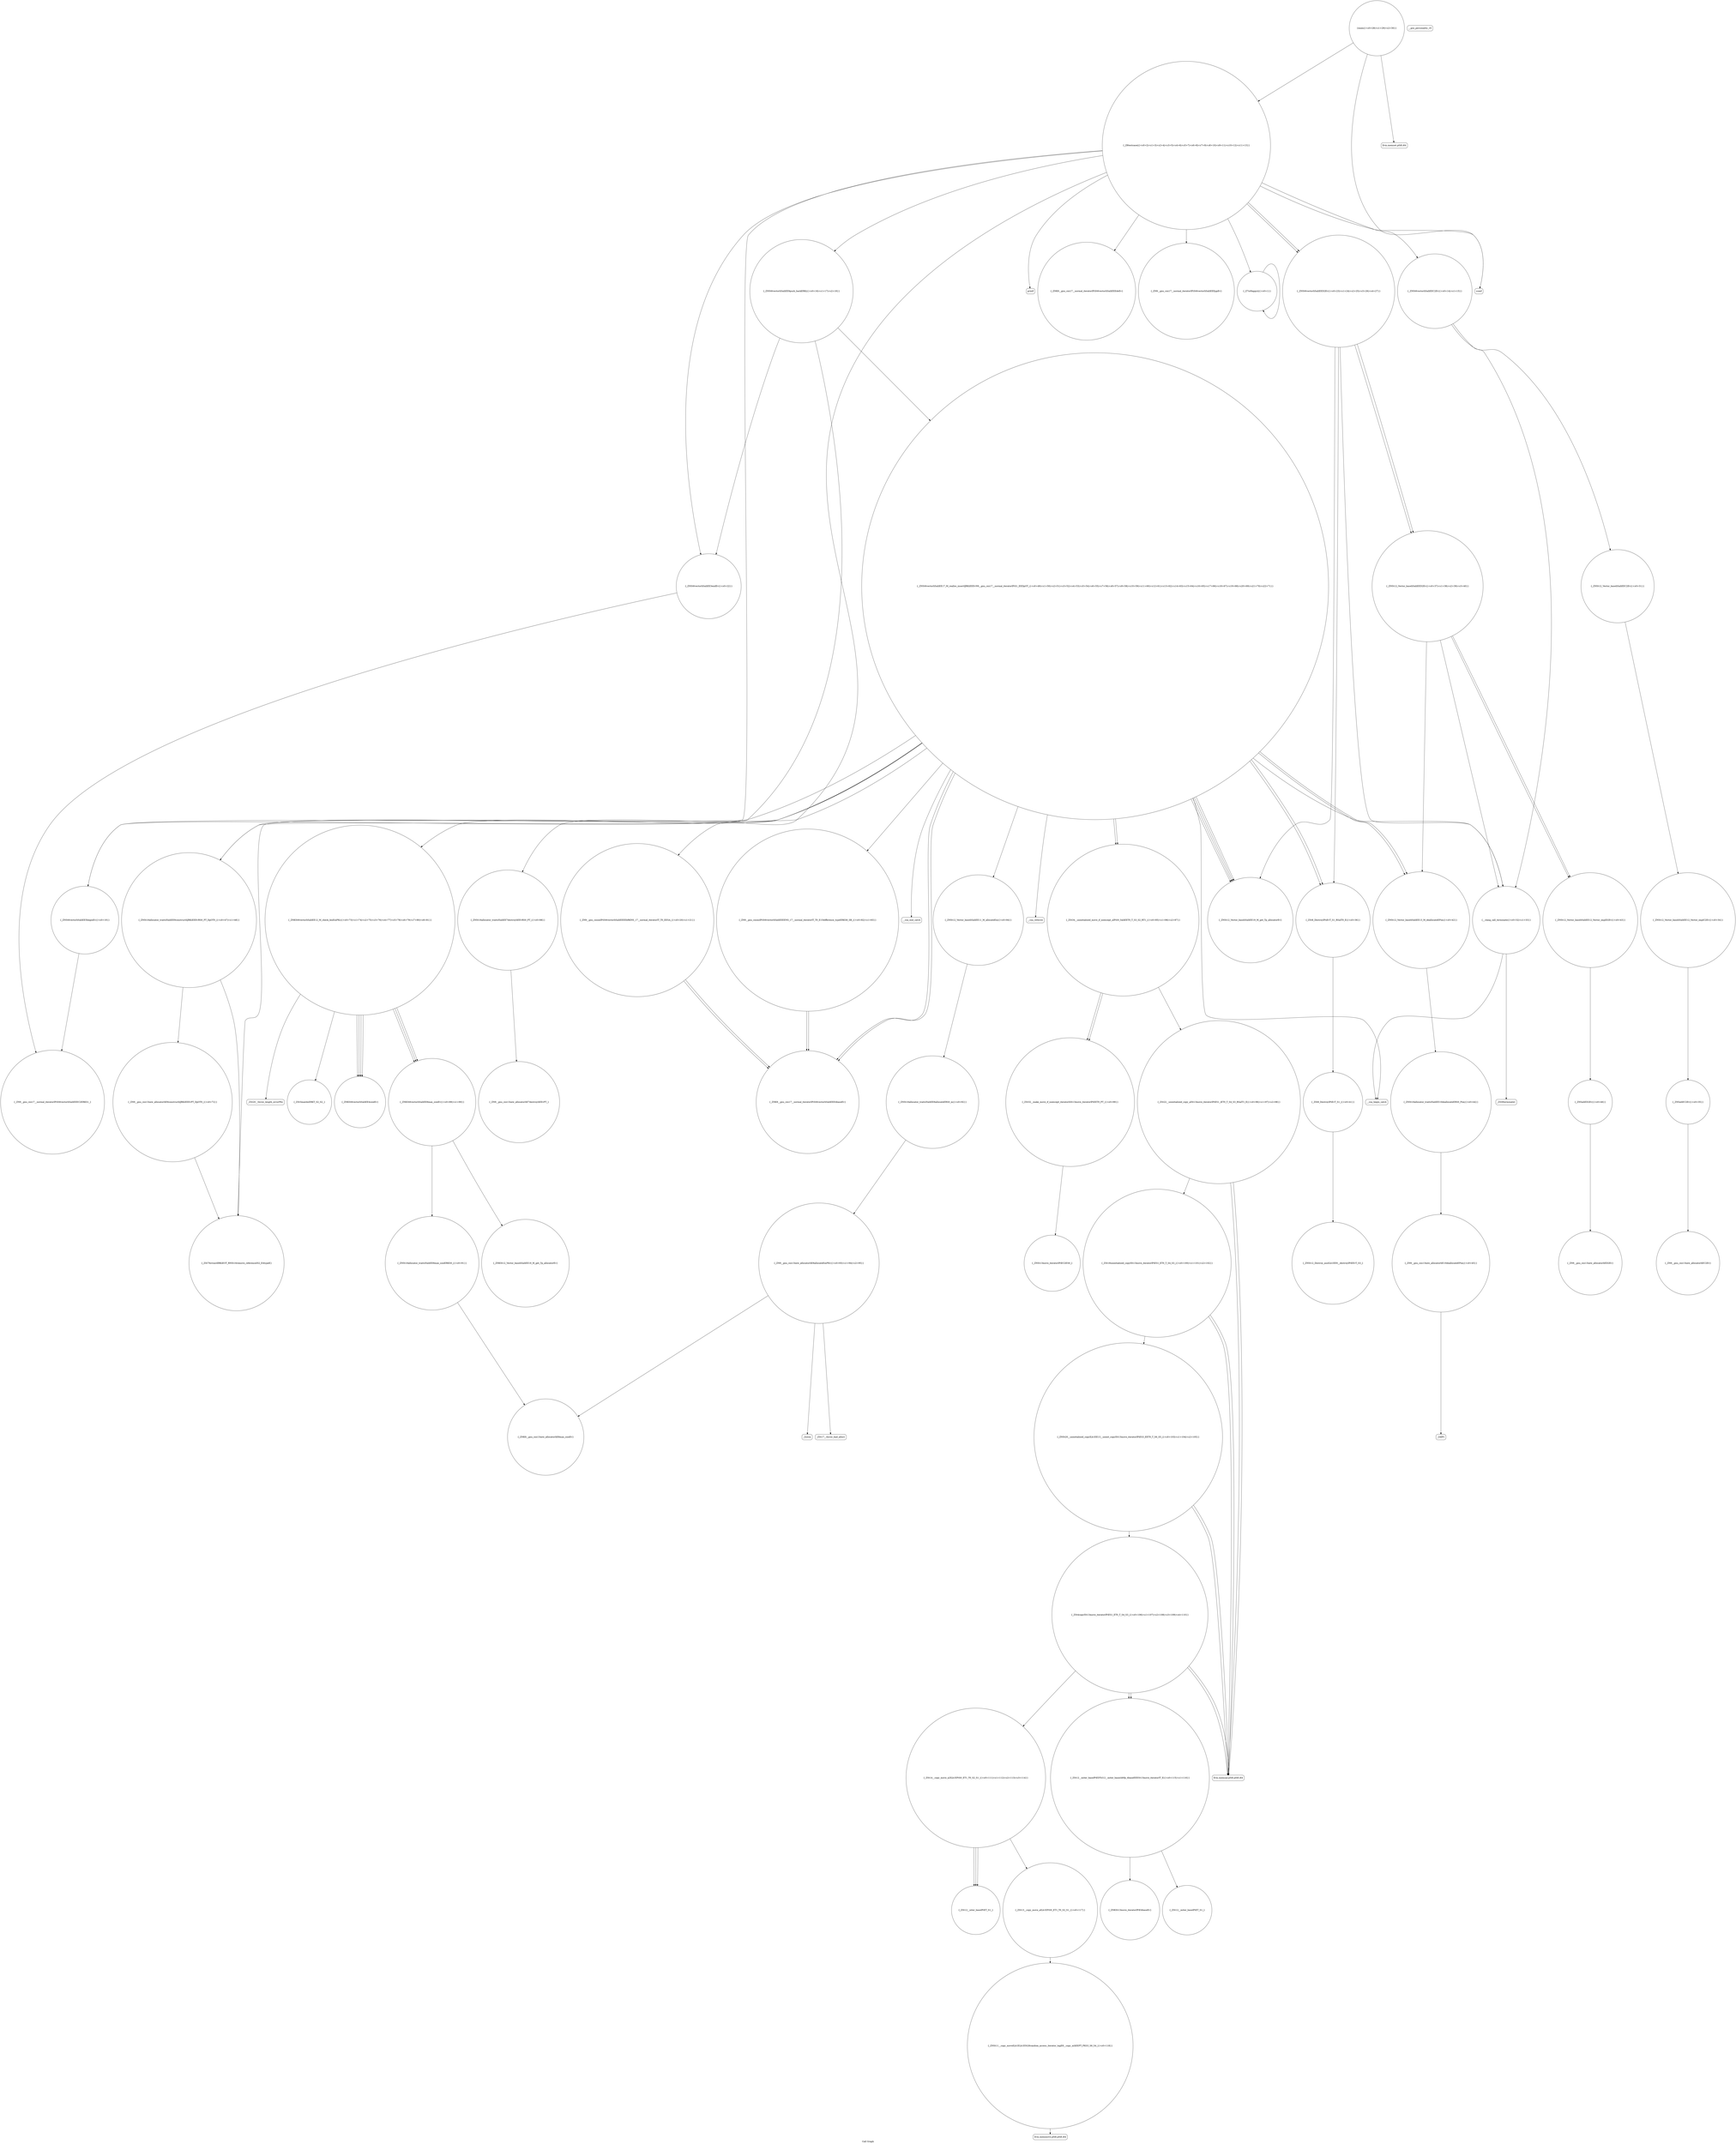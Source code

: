 digraph "Call Graph" {
	label="Call Graph";

	Node0x555a740ce180 [shape=record,shape=circle,label="{_Z7isHappyii|{<s0>1}}"];
	Node0x555a740ce180:s0 -> Node0x555a740ce180[color=black];
	Node0x555a740cf800 [shape=record,shape=Mrecord,label="{__cxa_end_catch}"];
	Node0x555a740ce500 [shape=record,shape=circle,label="{_ZN9__gnu_cxxneIPiSt6vectorIiSaIiEEEEbRKNS_17__normal_iteratorIT_T0_EESA_|{<s0>20|<s1>21}}"];
	Node0x555a740ce500:s0 -> Node0x555a740cf680[color=black];
	Node0x555a740ce500:s1 -> Node0x555a740cf680[color=black];
	Node0x555a740d0ba0 [shape=record,shape=circle,label="{_ZNK9__gnu_cxx13new_allocatorIiE8max_sizeEv}"];
	Node0x555a740ce880 [shape=record,shape=Mrecord,label="{llvm.memset.p0i8.i64}"];
	Node0x555a740d0f20 [shape=record,shape=circle,label="{_ZSt18uninitialized_copyISt13move_iteratorIPiES1_ET0_T_S4_S3_|{<s0>100|<s1>101|<s2>102}}"];
	Node0x555a740d0f20:s0 -> Node0x555a740d0fa0[color=black];
	Node0x555a740d0f20:s1 -> Node0x555a740d0fa0[color=black];
	Node0x555a740d0f20:s2 -> Node0x555a740d1020[color=black];
	Node0x555a740cec00 [shape=record,shape=circle,label="{_ZN9__gnu_cxx13new_allocatorIiEC2Ev}"];
	Node0x555a740d12a0 [shape=record,shape=circle,label="{_ZSt12__niter_baseIPiET_S1_}"];
	Node0x555a740cef80 [shape=record,shape=circle,label="{_ZNSt12_Vector_baseIiSaIiEE12_Vector_implD2Ev|{<s0>43}}"];
	Node0x555a740cef80:s0 -> Node0x555a740cf180[color=black];
	Node0x555a740d1620 [shape=record,shape=circle,label="{_ZN9__gnu_cxx17__normal_iteratorIPiSt6vectorIiSaIiEEEC2ERKS1_}"];
	Node0x555a740cf300 [shape=record,shape=circle,label="{_ZNSt6vectorIiSaIiEE17_M_realloc_insertIJRKiEEEvN9__gnu_cxx17__normal_iteratorIPiS1_EEDpOT_|{<s0>49|<s1>50|<s2>51|<s3>52|<s4>53|<s5>54|<s6>55|<s7>56|<s8>57|<s9>58|<s10>59|<s11>60|<s12>61|<s13>62|<s14>63|<s15>64|<s16>65|<s17>66|<s18>67|<s19>68|<s20>69|<s21>70|<s22>71}}"];
	Node0x555a740cf300:s0 -> Node0x555a740cf480[color=black];
	Node0x555a740cf300:s1 -> Node0x555a740ce480[color=black];
	Node0x555a740cf300:s2 -> Node0x555a740cf500[color=black];
	Node0x555a740cf300:s3 -> Node0x555a740cf580[color=black];
	Node0x555a740cf300:s4 -> Node0x555a740cf400[color=black];
	Node0x555a740cf300:s5 -> Node0x555a740cf280[color=black];
	Node0x555a740cf300:s6 -> Node0x555a740cf680[color=black];
	Node0x555a740cf300:s7 -> Node0x555a740ced00[color=black];
	Node0x555a740cf300:s8 -> Node0x555a740cf600[color=black];
	Node0x555a740cf300:s9 -> Node0x555a740cf680[color=black];
	Node0x555a740cf300:s10 -> Node0x555a740ced00[color=black];
	Node0x555a740cf300:s11 -> Node0x555a740cf600[color=black];
	Node0x555a740cf300:s12 -> Node0x555a740cea00[color=black];
	Node0x555a740cf300:s13 -> Node0x555a740cf700[color=black];
	Node0x555a740cf300:s14 -> Node0x555a740cf800[color=black];
	Node0x555a740cf300:s15 -> Node0x555a740ced00[color=black];
	Node0x555a740cf300:s16 -> Node0x555a740cec80[color=black];
	Node0x555a740cf300:s17 -> Node0x555a740cef00[color=black];
	Node0x555a740cf300:s18 -> Node0x555a740cf780[color=black];
	Node0x555a740cf300:s19 -> Node0x555a740ced00[color=black];
	Node0x555a740cf300:s20 -> Node0x555a740cec80[color=black];
	Node0x555a740cf300:s21 -> Node0x555a740cef00[color=black];
	Node0x555a740cf300:s22 -> Node0x555a740ce980[color=black];
	Node0x555a740cf680 [shape=record,shape=circle,label="{_ZNK9__gnu_cxx17__normal_iteratorIPiSt6vectorIiSaIiEEE4baseEv}"];
	Node0x555a740ce380 [shape=record,shape=Mrecord,label="{__gxx_personality_v0}"];
	Node0x555a740d0a20 [shape=record,shape=circle,label="{_ZSt3maxImERKT_S2_S2_}"];
	Node0x555a740ce700 [shape=record,shape=Mrecord,label="{printf}"];
	Node0x555a740d0da0 [shape=record,shape=Mrecord,label="{_Znwm}"];
	Node0x555a740cea80 [shape=record,shape=Mrecord,label="{_ZSt9terminatev}"];
	Node0x555a740d1120 [shape=record,shape=circle,label="{_ZSt14__copy_move_a2ILb1EPiS0_ET1_T0_S2_S1_|{<s0>111|<s1>112|<s2>113|<s3>114}}"];
	Node0x555a740d1120:s0 -> Node0x555a740d12a0[color=black];
	Node0x555a740d1120:s1 -> Node0x555a740d12a0[color=black];
	Node0x555a740d1120:s2 -> Node0x555a740d12a0[color=black];
	Node0x555a740d1120:s3 -> Node0x555a740d1220[color=black];
	Node0x555a740cee00 [shape=record,shape=circle,label="{_ZSt8_DestroyIPiEvT_S1_|{<s0>41}}"];
	Node0x555a740cee00:s0 -> Node0x555a740cee80[color=black];
	Node0x555a740d14a0 [shape=record,shape=circle,label="{_ZNKSt13move_iteratorIPiE4baseEv}"];
	Node0x555a740cf180 [shape=record,shape=circle,label="{_ZNSaIiED2Ev|{<s0>46}}"];
	Node0x555a740cf180:s0 -> Node0x555a740cf200[color=black];
	Node0x555a740cf500 [shape=record,shape=circle,label="{_ZN9__gnu_cxxmiIPiSt6vectorIiSaIiEEEENS_17__normal_iteratorIT_T0_E15difference_typeERKS8_SB_|{<s0>82|<s1>83}}"];
	Node0x555a740cf500:s0 -> Node0x555a740cf680[color=black];
	Node0x555a740cf500:s1 -> Node0x555a740cf680[color=black];
	Node0x555a740ce200 [shape=record,shape=circle,label="{_Z8testcasei|{<s0>2|<s1>3|<s2>4|<s3>5|<s4>6|<s5>7|<s6>8|<s7>9|<s8>10|<s9>11|<s10>12|<s11>13}}"];
	Node0x555a740ce200:s0 -> Node0x555a740ce280[color=black];
	Node0x555a740ce200:s1 -> Node0x555a740ce300[color=black];
	Node0x555a740ce200:s2 -> Node0x555a740ce400[color=black];
	Node0x555a740ce200:s3 -> Node0x555a740ce780[color=black];
	Node0x555a740ce200:s4 -> Node0x555a740ce480[color=black];
	Node0x555a740ce200:s5 -> Node0x555a740ce580[color=black];
	Node0x555a740ce200:s6 -> Node0x555a740ce500[color=black];
	Node0x555a740ce200:s7 -> Node0x555a740ce600[color=black];
	Node0x555a740ce200:s8 -> Node0x555a740ce180[color=black];
	Node0x555a740ce200:s9 -> Node0x555a740ce680[color=black];
	Node0x555a740ce200:s10 -> Node0x555a740ce700[color=black];
	Node0x555a740ce200:s11 -> Node0x555a740ce780[color=black];
	Node0x555a740cf880 [shape=record,shape=circle,label="{_ZNKSt6vectorIiSaIiEE8max_sizeEv|{<s0>89|<s1>90}}"];
	Node0x555a740cf880:s0 -> Node0x555a740d0b20[color=black];
	Node0x555a740cf880:s1 -> Node0x555a740d0aa0[color=black];
	Node0x555a740ce580 [shape=record,shape=circle,label="{_ZNSt6vectorIiSaIiEE3endEv|{<s0>22}}"];
	Node0x555a740ce580:s0 -> Node0x555a740d1620[color=black];
	Node0x555a740d0c20 [shape=record,shape=circle,label="{_ZNSt16allocator_traitsISaIiEE8allocateERS0_m|{<s0>92}}"];
	Node0x555a740d0c20:s0 -> Node0x555a740d0ca0[color=black];
	Node0x555a740ce900 [shape=record,shape=circle,label="{_ZNSt12_Vector_baseIiSaIiEEC2Ev|{<s0>31}}"];
	Node0x555a740ce900:s0 -> Node0x555a740ceb00[color=black];
	Node0x555a740d0fa0 [shape=record,shape=Mrecord,label="{llvm.memcpy.p0i8.p0i8.i64}"];
	Node0x555a740cec80 [shape=record,shape=circle,label="{_ZSt8_DestroyIPiiEvT_S1_RSaIT0_E|{<s0>36}}"];
	Node0x555a740cec80:s0 -> Node0x555a740cee00[color=black];
	Node0x555a740d1320 [shape=record,shape=circle,label="{_ZNSt11__copy_moveILb1ELb1ESt26random_access_iterator_tagE8__copy_mIiEEPT_PKS3_S6_S4_|{<s0>118}}"];
	Node0x555a740d1320:s0 -> Node0x555a740d13a0[color=black];
	Node0x555a740cf000 [shape=record,shape=circle,label="{_ZNSt16allocator_traitsISaIiEE10deallocateERS0_Pim|{<s0>44}}"];
	Node0x555a740cf000:s0 -> Node0x555a740cf080[color=black];
	Node0x555a740cf380 [shape=record,shape=circle,label="{_ZN9__gnu_cxx13new_allocatorIiE9constructIiJRKiEEEvPT_DpOT0_|{<s0>72}}"];
	Node0x555a740cf380:s0 -> Node0x555a740cf400[color=black];
	Node0x555a740cf700 [shape=record,shape=circle,label="{_ZNSt16allocator_traitsISaIiEE7destroyIiEEvRS0_PT_|{<s0>88}}"];
	Node0x555a740cf700:s0 -> Node0x555a740d15a0[color=black];
	Node0x555a740ce400 [shape=record,shape=circle,label="{_ZNSt6vectorIiSaIiEE9push_backERKi|{<s0>16|<s1>17|<s2>18}}"];
	Node0x555a740ce400:s0 -> Node0x555a740cf280[color=black];
	Node0x555a740ce400:s1 -> Node0x555a740ce580[color=black];
	Node0x555a740ce400:s2 -> Node0x555a740cf300[color=black];
	Node0x555a740d0aa0 [shape=record,shape=circle,label="{_ZNSt16allocator_traitsISaIiEE8max_sizeERKS0_|{<s0>91}}"];
	Node0x555a740d0aa0:s0 -> Node0x555a740d0ba0[color=black];
	Node0x555a740ce780 [shape=record,shape=circle,label="{_ZNSt6vectorIiSaIiEED2Ev|{<s0>23|<s1>24|<s2>25|<s3>26|<s4>27}}"];
	Node0x555a740ce780:s0 -> Node0x555a740ced00[color=black];
	Node0x555a740ce780:s1 -> Node0x555a740cec80[color=black];
	Node0x555a740ce780:s2 -> Node0x555a740ced80[color=black];
	Node0x555a740ce780:s3 -> Node0x555a740ced80[color=black];
	Node0x555a740ce780:s4 -> Node0x555a740ce980[color=black];
	Node0x555a740d0e20 [shape=record,shape=circle,label="{_ZSt22__uninitialized_copy_aISt13move_iteratorIPiES1_iET0_T_S4_S3_RSaIT1_E|{<s0>96|<s1>97|<s2>98}}"];
	Node0x555a740d0e20:s0 -> Node0x555a740d0fa0[color=black];
	Node0x555a740d0e20:s1 -> Node0x555a740d0fa0[color=black];
	Node0x555a740d0e20:s2 -> Node0x555a740d0f20[color=black];
	Node0x555a740ceb00 [shape=record,shape=circle,label="{_ZNSt12_Vector_baseIiSaIiEE12_Vector_implC2Ev|{<s0>34}}"];
	Node0x555a740ceb00:s0 -> Node0x555a740ceb80[color=black];
	Node0x555a740d11a0 [shape=record,shape=circle,label="{_ZSt12__miter_baseIPiEDTcl12__miter_basecldtfp_4baseEEESt13move_iteratorIT_E|{<s0>115|<s1>116}}"];
	Node0x555a740d11a0:s0 -> Node0x555a740d14a0[color=black];
	Node0x555a740d11a0:s1 -> Node0x555a740d1420[color=black];
	Node0x555a740cee80 [shape=record,shape=circle,label="{_ZNSt12_Destroy_auxILb1EE9__destroyIPiEEvT_S3_}"];
	Node0x555a740d1520 [shape=record,shape=circle,label="{_ZNSt13move_iteratorIPiEC2ES0_}"];
	Node0x555a740cf200 [shape=record,shape=circle,label="{_ZN9__gnu_cxx13new_allocatorIiED2Ev}"];
	Node0x555a740cf580 [shape=record,shape=circle,label="{_ZNSt12_Vector_baseIiSaIiEE11_M_allocateEm|{<s0>84}}"];
	Node0x555a740cf580:s0 -> Node0x555a740d0c20[color=black];
	Node0x555a740ce280 [shape=record,shape=circle,label="{_ZNSt6vectorIiSaIiEEC2Ev|{<s0>14|<s1>15}}"];
	Node0x555a740ce280:s0 -> Node0x555a740ce900[color=black];
	Node0x555a740ce280:s1 -> Node0x555a740ce980[color=black];
	Node0x555a740cf900 [shape=record,shape=circle,label="{_ZNKSt6vectorIiSaIiEE4sizeEv}"];
	Node0x555a740ce600 [shape=record,shape=circle,label="{_ZNK9__gnu_cxx17__normal_iteratorIPiSt6vectorIiSaIiEEEdeEv}"];
	Node0x555a740d0ca0 [shape=record,shape=circle,label="{_ZN9__gnu_cxx13new_allocatorIiE8allocateEmPKv|{<s0>93|<s1>94|<s2>95}}"];
	Node0x555a740d0ca0:s0 -> Node0x555a740d0ba0[color=black];
	Node0x555a740d0ca0:s1 -> Node0x555a740d0d20[color=black];
	Node0x555a740d0ca0:s2 -> Node0x555a740d0da0[color=black];
	Node0x555a740ce980 [shape=record,shape=circle,label="{__clang_call_terminate|{<s0>32|<s1>33}}"];
	Node0x555a740ce980:s0 -> Node0x555a740cea00[color=black];
	Node0x555a740ce980:s1 -> Node0x555a740cea80[color=black];
	Node0x555a740d1020 [shape=record,shape=circle,label="{_ZNSt20__uninitialized_copyILb1EE13__uninit_copyISt13move_iteratorIPiES3_EET0_T_S6_S5_|{<s0>103|<s1>104|<s2>105}}"];
	Node0x555a740d1020:s0 -> Node0x555a740d0fa0[color=black];
	Node0x555a740d1020:s1 -> Node0x555a740d0fa0[color=black];
	Node0x555a740d1020:s2 -> Node0x555a740d10a0[color=black];
	Node0x555a740ced00 [shape=record,shape=circle,label="{_ZNSt12_Vector_baseIiSaIiEE19_M_get_Tp_allocatorEv}"];
	Node0x555a740d13a0 [shape=record,shape=Mrecord,label="{llvm.memmove.p0i8.p0i8.i64}"];
	Node0x555a740cf080 [shape=record,shape=circle,label="{_ZN9__gnu_cxx13new_allocatorIiE10deallocateEPim|{<s0>45}}"];
	Node0x555a740cf080:s0 -> Node0x555a740cf100[color=black];
	Node0x555a740cf400 [shape=record,shape=circle,label="{_ZSt7forwardIRKiEOT_RNSt16remove_referenceIS2_E4typeE}"];
	Node0x555a740cf780 [shape=record,shape=Mrecord,label="{__cxa_rethrow}"];
	Node0x555a740ce480 [shape=record,shape=circle,label="{_ZNSt6vectorIiSaIiEE5beginEv|{<s0>19}}"];
	Node0x555a740ce480:s0 -> Node0x555a740d1620[color=black];
	Node0x555a740d0b20 [shape=record,shape=circle,label="{_ZNKSt12_Vector_baseIiSaIiEE19_M_get_Tp_allocatorEv}"];
	Node0x555a740ce800 [shape=record,shape=circle,label="{main|{<s0>28|<s1>29|<s2>30}}"];
	Node0x555a740ce800:s0 -> Node0x555a740ce880[color=black];
	Node0x555a740ce800:s1 -> Node0x555a740ce300[color=black];
	Node0x555a740ce800:s2 -> Node0x555a740ce200[color=black];
	Node0x555a740d0ea0 [shape=record,shape=circle,label="{_ZSt32__make_move_if_noexcept_iteratorIiSt13move_iteratorIPiEET0_PT_|{<s0>99}}"];
	Node0x555a740d0ea0:s0 -> Node0x555a740d1520[color=black];
	Node0x555a740ceb80 [shape=record,shape=circle,label="{_ZNSaIiEC2Ev|{<s0>35}}"];
	Node0x555a740ceb80:s0 -> Node0x555a740cec00[color=black];
	Node0x555a740d1220 [shape=record,shape=circle,label="{_ZSt13__copy_move_aILb1EPiS0_ET1_T0_S2_S1_|{<s0>117}}"];
	Node0x555a740d1220:s0 -> Node0x555a740d1320[color=black];
	Node0x555a740cef00 [shape=record,shape=circle,label="{_ZNSt12_Vector_baseIiSaIiEE13_M_deallocateEPim|{<s0>42}}"];
	Node0x555a740cef00:s0 -> Node0x555a740cf000[color=black];
	Node0x555a740d15a0 [shape=record,shape=circle,label="{_ZN9__gnu_cxx13new_allocatorIiE7destroyIiEEvPT_}"];
	Node0x555a740cf280 [shape=record,shape=circle,label="{_ZNSt16allocator_traitsISaIiEE9constructIiJRKiEEEvRS0_PT_DpOT0_|{<s0>47|<s1>48}}"];
	Node0x555a740cf280:s0 -> Node0x555a740cf400[color=black];
	Node0x555a740cf280:s1 -> Node0x555a740cf380[color=black];
	Node0x555a740cf600 [shape=record,shape=circle,label="{_ZSt34__uninitialized_move_if_noexcept_aIPiS0_SaIiEET0_T_S3_S2_RT1_|{<s0>85|<s1>86|<s2>87}}"];
	Node0x555a740cf600:s0 -> Node0x555a740d0ea0[color=black];
	Node0x555a740cf600:s1 -> Node0x555a740d0ea0[color=black];
	Node0x555a740cf600:s2 -> Node0x555a740d0e20[color=black];
	Node0x555a740ce300 [shape=record,shape=Mrecord,label="{scanf}"];
	Node0x555a740d09a0 [shape=record,shape=Mrecord,label="{_ZSt20__throw_length_errorPKc}"];
	Node0x555a740ce680 [shape=record,shape=circle,label="{_ZN9__gnu_cxx17__normal_iteratorIPiSt6vectorIiSaIiEEEppEv}"];
	Node0x555a740d0d20 [shape=record,shape=Mrecord,label="{_ZSt17__throw_bad_allocv}"];
	Node0x555a740cea00 [shape=record,shape=Mrecord,label="{__cxa_begin_catch}"];
	Node0x555a740d10a0 [shape=record,shape=circle,label="{_ZSt4copyISt13move_iteratorIPiES1_ET0_T_S4_S3_|{<s0>106|<s1>107|<s2>108|<s3>109|<s4>110}}"];
	Node0x555a740d10a0:s0 -> Node0x555a740d0fa0[color=black];
	Node0x555a740d10a0:s1 -> Node0x555a740d11a0[color=black];
	Node0x555a740d10a0:s2 -> Node0x555a740d0fa0[color=black];
	Node0x555a740d10a0:s3 -> Node0x555a740d11a0[color=black];
	Node0x555a740d10a0:s4 -> Node0x555a740d1120[color=black];
	Node0x555a740ced80 [shape=record,shape=circle,label="{_ZNSt12_Vector_baseIiSaIiEED2Ev|{<s0>37|<s1>38|<s2>39|<s3>40}}"];
	Node0x555a740ced80:s0 -> Node0x555a740cef00[color=black];
	Node0x555a740ced80:s1 -> Node0x555a740cef80[color=black];
	Node0x555a740ced80:s2 -> Node0x555a740cef80[color=black];
	Node0x555a740ced80:s3 -> Node0x555a740ce980[color=black];
	Node0x555a740d1420 [shape=record,shape=circle,label="{_ZSt12__miter_baseIPiET_S1_}"];
	Node0x555a740cf100 [shape=record,shape=Mrecord,label="{_ZdlPv}"];
	Node0x555a740cf480 [shape=record,shape=circle,label="{_ZNKSt6vectorIiSaIiEE12_M_check_lenEmPKc|{<s0>73|<s1>74|<s2>75|<s3>76|<s4>77|<s5>78|<s6>79|<s7>80|<s8>81}}"];
	Node0x555a740cf480:s0 -> Node0x555a740cf880[color=black];
	Node0x555a740cf480:s1 -> Node0x555a740cf900[color=black];
	Node0x555a740cf480:s2 -> Node0x555a740d09a0[color=black];
	Node0x555a740cf480:s3 -> Node0x555a740cf900[color=black];
	Node0x555a740cf480:s4 -> Node0x555a740cf900[color=black];
	Node0x555a740cf480:s5 -> Node0x555a740d0a20[color=black];
	Node0x555a740cf480:s6 -> Node0x555a740cf900[color=black];
	Node0x555a740cf480:s7 -> Node0x555a740cf880[color=black];
	Node0x555a740cf480:s8 -> Node0x555a740cf880[color=black];
}
